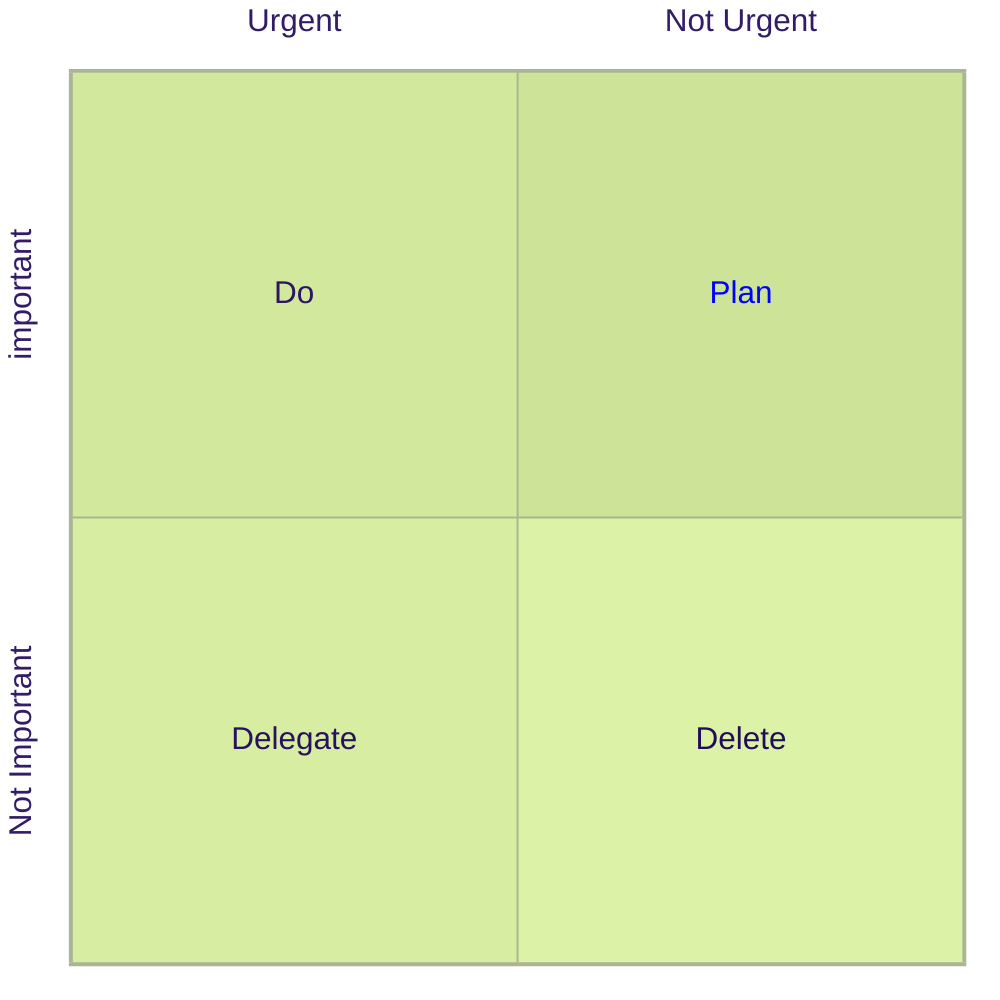 %%{init: {"quadrantChart": {"quadrantPadding": 10}, "theme": "forest", "themeVariables": {"quadrant1TextFill": "blue"}} }%%
    quadrantChart
      x-axis Urgent --> Not Urgent
      y-axis Not Important --> important
      quadrant-1 Plan
      quadrant-2 Do
      quadrant-3 Delegate
      quadrant-4 Delete